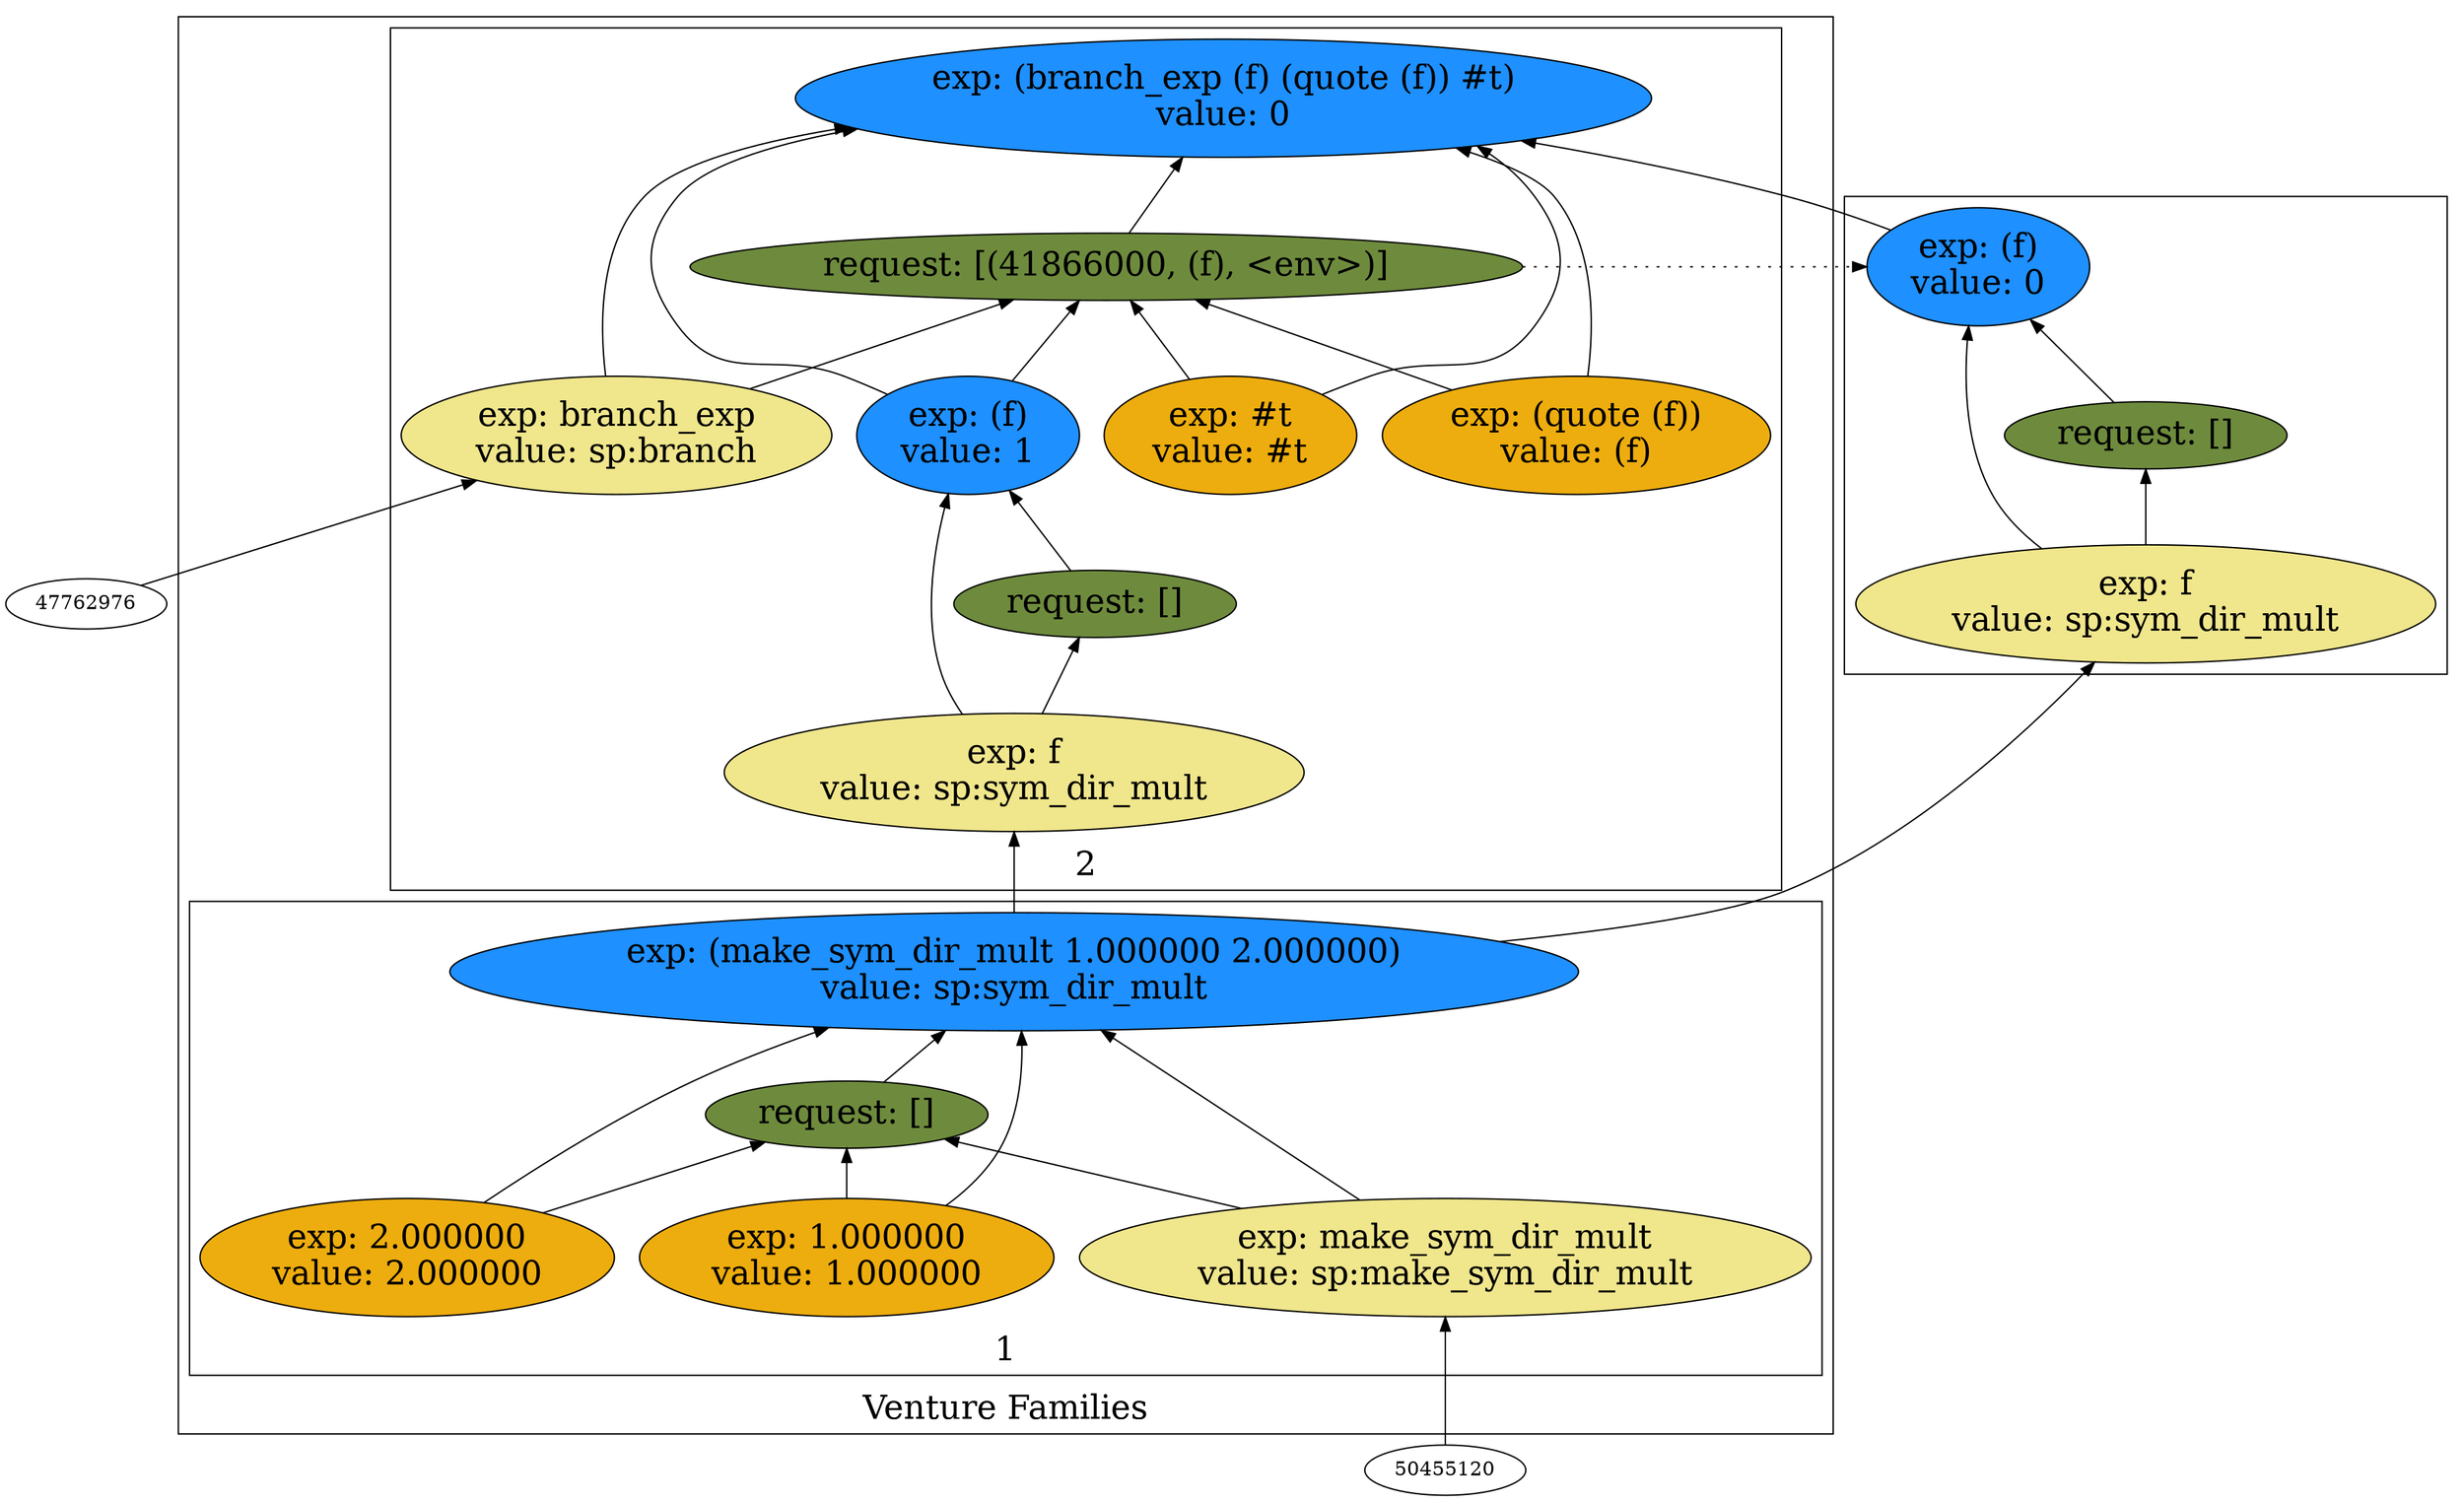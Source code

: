 digraph {
rankdir=BT
fontsize=24
subgraph cluster1 {
label="Venture Families"
subgraph cluster2 {
label="1"
"44708496"["fillcolor"="dodgerblue" "fontsize"="24" "label"="exp: (make_sym_dir_mult 1.000000 2.000000)\nvalue: sp:sym_dir_mult" "shape"="ellipse" "style"="filled" ]
"52341248"["fillcolor"="darkolivegreen4" "fontsize"="24" "label"="request: []" "shape"="ellipse" "style"="filled" ]
"45671424"["fillcolor"="khaki" "fontsize"="24" "label"="exp: make_sym_dir_mult\nvalue: sp:make_sym_dir_mult" "shape"="ellipse" "style"="filled" ]
"44783120"["fillcolor"="darkgoldenrod2" "fontsize"="24" "label"="exp: 1.000000\nvalue: 1.000000" "shape"="ellipse" "style"="filled" ]
"49423840"["fillcolor"="darkgoldenrod2" "fontsize"="24" "label"="exp: 2.000000\nvalue: 2.000000" "shape"="ellipse" "style"="filled" ]
}

subgraph cluster3 {
label="2"
"39368448"["fillcolor"="dodgerblue" "fontsize"="24" "label"="exp: (branch_exp (f) (quote (f)) #t)\nvalue: 0" "shape"="ellipse" "style"="filled" ]
"41866000"["fillcolor"="darkolivegreen4" "fontsize"="24" "label"="request: [(41866000, (f), <env>)]" "shape"="ellipse" "style"="filled" ]
"41425952"["fillcolor"="khaki" "fontsize"="24" "label"="exp: branch_exp\nvalue: sp:branch" "shape"="ellipse" "style"="filled" ]
"42065808"["fillcolor"="dodgerblue" "fontsize"="24" "label"="exp: (f)\nvalue: 1" "shape"="ellipse" "style"="filled" ]
"41862880"["fillcolor"="darkolivegreen4" "fontsize"="24" "label"="request: []" "shape"="ellipse" "style"="filled" ]
"41891216"["fillcolor"="khaki" "fontsize"="24" "label"="exp: f\nvalue: sp:sym_dir_mult" "shape"="ellipse" "style"="filled" ]
"40466096"["fillcolor"="darkgoldenrod2" "fontsize"="24" "label"="exp: (quote (f))\nvalue: (f)" "shape"="ellipse" "style"="filled" ]
"44684320"["fillcolor"="darkgoldenrod2" "fontsize"="24" "label"="exp: #t\nvalue: #t" "shape"="ellipse" "style"="filled" ]
}

}

subgraph cluster4 {
label=""
"41497248"["fillcolor"="dodgerblue" "fontsize"="24" "label"="exp: (f)\nvalue: 0" "shape"="ellipse" "style"="filled" ]
"43605376"["fillcolor"="darkolivegreen4" "fontsize"="24" "label"="request: []" "shape"="ellipse" "style"="filled" ]
"42299664"["fillcolor"="khaki" "fontsize"="24" "label"="exp: f\nvalue: sp:sym_dir_mult" "shape"="ellipse" "style"="filled" ]
}

"41425952" -> "39368448"["arrowhead"="normal" "color"="black" "constraint"="true" "style"="solid" ]
"41425952" -> "41866000"["arrowhead"="normal" "color"="black" "constraint"="true" "style"="solid" ]
"47762976" -> "41425952"["arrowhead"="normal" "color"="black" "constraint"="true" "style"="solid" ]
"42065808" -> "39368448"["arrowhead"="normal" "color"="black" "constraint"="true" "style"="solid" ]
"42065808" -> "41866000"["arrowhead"="normal" "color"="black" "constraint"="true" "style"="solid" ]
"41891216" -> "42065808"["arrowhead"="normal" "color"="black" "constraint"="true" "style"="solid" ]
"41891216" -> "41862880"["arrowhead"="normal" "color"="black" "constraint"="true" "style"="solid" ]
"44708496" -> "41891216"["arrowhead"="normal" "color"="black" "constraint"="true" "style"="solid" ]
"41862880" -> "42065808"["arrowhead"="normal" "color"="black" "constraint"="true" "style"="solid" ]
"40466096" -> "39368448"["arrowhead"="normal" "color"="black" "constraint"="true" "style"="solid" ]
"40466096" -> "41866000"["arrowhead"="normal" "color"="black" "constraint"="true" "style"="solid" ]
"44684320" -> "39368448"["arrowhead"="normal" "color"="black" "constraint"="true" "style"="solid" ]
"44684320" -> "41866000"["arrowhead"="normal" "color"="black" "constraint"="true" "style"="solid" ]
"41866000" -> "39368448"["arrowhead"="normal" "color"="black" "constraint"="true" "style"="solid" ]
"41497248" -> "39368448"["arrowhead"="normal" "color"="black" "constraint"="true" "style"="solid" ]
"41866000" -> "41497248"["arrowhead"="normal" "color"="black" "constraint"="false" "style"="dotted" ]
"42299664" -> "41497248"["arrowhead"="normal" "color"="black" "constraint"="true" "style"="solid" ]
"42299664" -> "43605376"["arrowhead"="normal" "color"="black" "constraint"="true" "style"="solid" ]
"44708496" -> "42299664"["arrowhead"="normal" "color"="black" "constraint"="true" "style"="solid" ]
"43605376" -> "41497248"["arrowhead"="normal" "color"="black" "constraint"="true" "style"="solid" ]
"45671424" -> "44708496"["arrowhead"="normal" "color"="black" "constraint"="true" "style"="solid" ]
"45671424" -> "52341248"["arrowhead"="normal" "color"="black" "constraint"="true" "style"="solid" ]
"50455120" -> "45671424"["arrowhead"="normal" "color"="black" "constraint"="true" "style"="solid" ]
"44783120" -> "44708496"["arrowhead"="normal" "color"="black" "constraint"="true" "style"="solid" ]
"44783120" -> "52341248"["arrowhead"="normal" "color"="black" "constraint"="true" "style"="solid" ]
"49423840" -> "44708496"["arrowhead"="normal" "color"="black" "constraint"="true" "style"="solid" ]
"49423840" -> "52341248"["arrowhead"="normal" "color"="black" "constraint"="true" "style"="solid" ]
"52341248" -> "44708496"["arrowhead"="normal" "color"="black" "constraint"="true" "style"="solid" ]

}